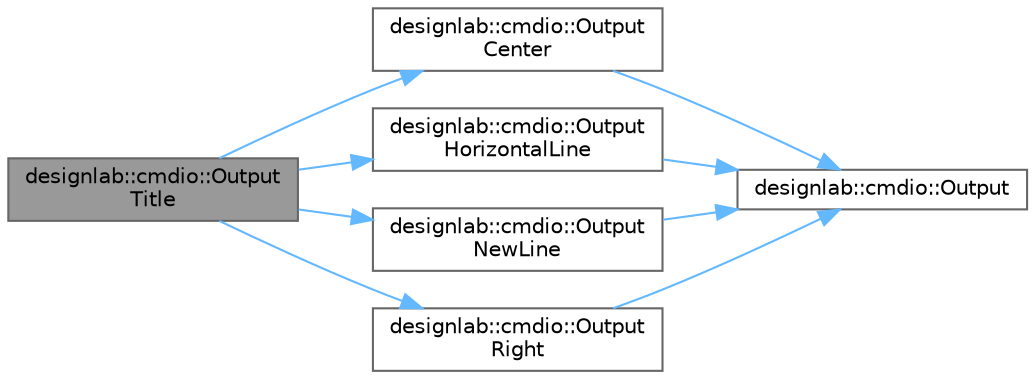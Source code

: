 digraph "designlab::cmdio::OutputTitle"
{
 // LATEX_PDF_SIZE
  bgcolor="transparent";
  edge [fontname=Helvetica,fontsize=10,labelfontname=Helvetica,labelfontsize=10];
  node [fontname=Helvetica,fontsize=10,shape=box,height=0.2,width=0.4];
  rankdir="LR";
  Node1 [id="Node000001",label="designlab::cmdio::Output\lTitle",height=0.2,width=0.4,color="gray40", fillcolor="grey60", style="filled", fontcolor="black",tooltip="コマンドラインにこのソフトのタイトルを出力する関数．"];
  Node1 -> Node2 [id="edge1_Node000001_Node000002",color="steelblue1",style="solid",tooltip=" "];
  Node2 [id="Node000002",label="designlab::cmdio::Output\lCenter",height=0.2,width=0.4,color="grey40", fillcolor="white", style="filled",URL="$namespacedesignlab_1_1cmdio.html#a75cddfda72fab2142e8f60b7dc4f6cc6",tooltip="中央に文字を出力する関数"];
  Node2 -> Node3 [id="edge2_Node000002_Node000003",color="steelblue1",style="solid",tooltip=" "];
  Node3 [id="Node000003",label="designlab::cmdio::Output",height=0.2,width=0.4,color="grey40", fillcolor="white", style="filled",URL="$namespacedesignlab_1_1cmdio.html#a4398f06a03698e7b029112bb62c63485",tooltip="コマンドラインに文字を出力する関数．   SetOutputLimit() で設定した出力の許可範囲内であれば出力される．   必ずSetOutputLimit()を呼び出してから使うこと．"];
  Node1 -> Node4 [id="edge3_Node000001_Node000004",color="steelblue1",style="solid",tooltip=" "];
  Node4 [id="Node000004",label="designlab::cmdio::Output\lHorizontalLine",height=0.2,width=0.4,color="grey40", fillcolor="white", style="filled",URL="$namespacedesignlab_1_1cmdio.html#a5aadbca0d6922c9c5ae7bec89f97bd02",tooltip="コマンドラインに水平線を出力する関数．"];
  Node4 -> Node3 [id="edge4_Node000004_Node000003",color="steelblue1",style="solid",tooltip=" "];
  Node1 -> Node5 [id="edge5_Node000001_Node000005",color="steelblue1",style="solid",tooltip=" "];
  Node5 [id="Node000005",label="designlab::cmdio::Output\lNewLine",height=0.2,width=0.4,color="grey40", fillcolor="white", style="filled",URL="$namespacedesignlab_1_1cmdio.html#a23cd6fd6477be14f76c818c418a0de08",tooltip="コマンドラインで改行をする関数．"];
  Node5 -> Node3 [id="edge6_Node000005_Node000003",color="steelblue1",style="solid",tooltip=" "];
  Node1 -> Node6 [id="edge7_Node000001_Node000006",color="steelblue1",style="solid",tooltip=" "];
  Node6 [id="Node000006",label="designlab::cmdio::Output\lRight",height=0.2,width=0.4,color="grey40", fillcolor="white", style="filled",URL="$namespacedesignlab_1_1cmdio.html#ab571da4a5a2affc2679e2d8b5c9d8cc0",tooltip="右端に文字を出力する関数"];
  Node6 -> Node3 [id="edge8_Node000006_Node000003",color="steelblue1",style="solid",tooltip=" "];
}
